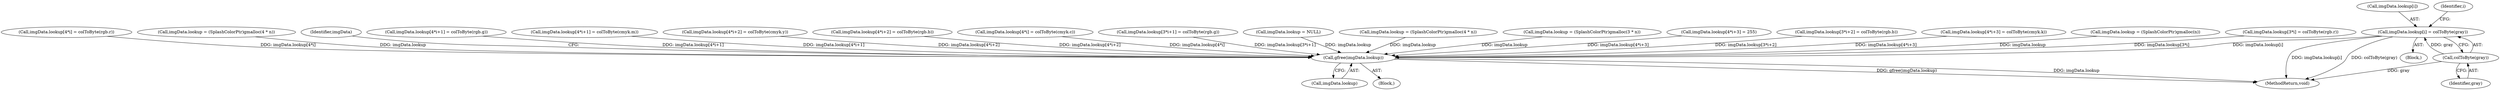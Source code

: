 digraph "0_poppler_7b2d314a61fd0e12f47c62996cb49ec0d1ba747a_11@array" {
"1000419" [label="(Call,imgData.lookup[i] = colToByte(gray))"];
"1000425" [label="(Call,colToByte(gray))"];
"1000695" [label="(Call,gfree(imgData.lookup))"];
"1000532" [label="(Call,imgData.lookup[4*i] = colToByte(rgb.r))"];
"1000696" [label="(Call,imgData.lookup)"];
"1000703" [label="(MethodReturn,void)"];
"1000585" [label="(Call,imgData.lookup = (SplashColorPtr)gmalloc(4 * n))"];
"1000700" [label="(Identifier,imgData)"];
"1000420" [label="(Call,imgData.lookup[i])"];
"1000544" [label="(Call,imgData.lookup[4*i+1] = colToByte(rgb.g))"];
"1000627" [label="(Call,imgData.lookup[4*i+1] = colToByte(cmyk.m))"];
"1000641" [label="(Call,imgData.lookup[4*i+2] = colToByte(cmyk.y))"];
"1000558" [label="(Call,imgData.lookup[4*i+2] = colToByte(rgb.b))"];
"1000695" [label="(Call,gfree(imgData.lookup))"];
"1000408" [label="(Block,)"];
"1000419" [label="(Call,imgData.lookup[i] = colToByte(gray))"];
"1000615" [label="(Call,imgData.lookup[4*i] = colToByte(cmyk.c))"];
"1000472" [label="(Call,imgData.lookup[3*i+1] = colToByte(rgb.g))"];
"1000176" [label="(Block,)"];
"1000407" [label="(Identifier,i)"];
"1000425" [label="(Call,colToByte(gray))"];
"1000371" [label="(Call,imgData.lookup = NULL)"];
"1000502" [label="(Call,imgData.lookup = (SplashColorPtr)gmalloc(4 * n))"];
"1000430" [label="(Call,imgData.lookup = (SplashColorPtr)gmalloc(3 * n))"];
"1000572" [label="(Call,imgData.lookup[4*i+3] = 255)"];
"1000426" [label="(Identifier,gray)"];
"1000486" [label="(Call,imgData.lookup[3*i+2] = colToByte(rgb.b))"];
"1000655" [label="(Call,imgData.lookup[4*i+3] = colToByte(cmyk.k))"];
"1000391" [label="(Call,imgData.lookup = (SplashColorPtr)gmalloc(n))"];
"1000460" [label="(Call,imgData.lookup[3*i] = colToByte(rgb.r))"];
"1000419" -> "1000408"  [label="AST: "];
"1000419" -> "1000425"  [label="CFG: "];
"1000420" -> "1000419"  [label="AST: "];
"1000425" -> "1000419"  [label="AST: "];
"1000407" -> "1000419"  [label="CFG: "];
"1000419" -> "1000703"  [label="DDG: imgData.lookup[i]"];
"1000419" -> "1000703"  [label="DDG: colToByte(gray)"];
"1000425" -> "1000419"  [label="DDG: gray"];
"1000419" -> "1000695"  [label="DDG: imgData.lookup[i]"];
"1000425" -> "1000426"  [label="CFG: "];
"1000426" -> "1000425"  [label="AST: "];
"1000425" -> "1000703"  [label="DDG: gray"];
"1000695" -> "1000176"  [label="AST: "];
"1000695" -> "1000696"  [label="CFG: "];
"1000696" -> "1000695"  [label="AST: "];
"1000700" -> "1000695"  [label="CFG: "];
"1000695" -> "1000703"  [label="DDG: gfree(imgData.lookup)"];
"1000695" -> "1000703"  [label="DDG: imgData.lookup"];
"1000532" -> "1000695"  [label="DDG: imgData.lookup[4*i]"];
"1000460" -> "1000695"  [label="DDG: imgData.lookup[3*i]"];
"1000655" -> "1000695"  [label="DDG: imgData.lookup[4*i+3]"];
"1000391" -> "1000695"  [label="DDG: imgData.lookup"];
"1000502" -> "1000695"  [label="DDG: imgData.lookup"];
"1000615" -> "1000695"  [label="DDG: imgData.lookup[4*i]"];
"1000585" -> "1000695"  [label="DDG: imgData.lookup"];
"1000558" -> "1000695"  [label="DDG: imgData.lookup[4*i+2]"];
"1000430" -> "1000695"  [label="DDG: imgData.lookup"];
"1000472" -> "1000695"  [label="DDG: imgData.lookup[3*i+1]"];
"1000544" -> "1000695"  [label="DDG: imgData.lookup[4*i+1]"];
"1000371" -> "1000695"  [label="DDG: imgData.lookup"];
"1000486" -> "1000695"  [label="DDG: imgData.lookup[3*i+2]"];
"1000627" -> "1000695"  [label="DDG: imgData.lookup[4*i+1]"];
"1000572" -> "1000695"  [label="DDG: imgData.lookup[4*i+3]"];
"1000641" -> "1000695"  [label="DDG: imgData.lookup[4*i+2]"];
}
